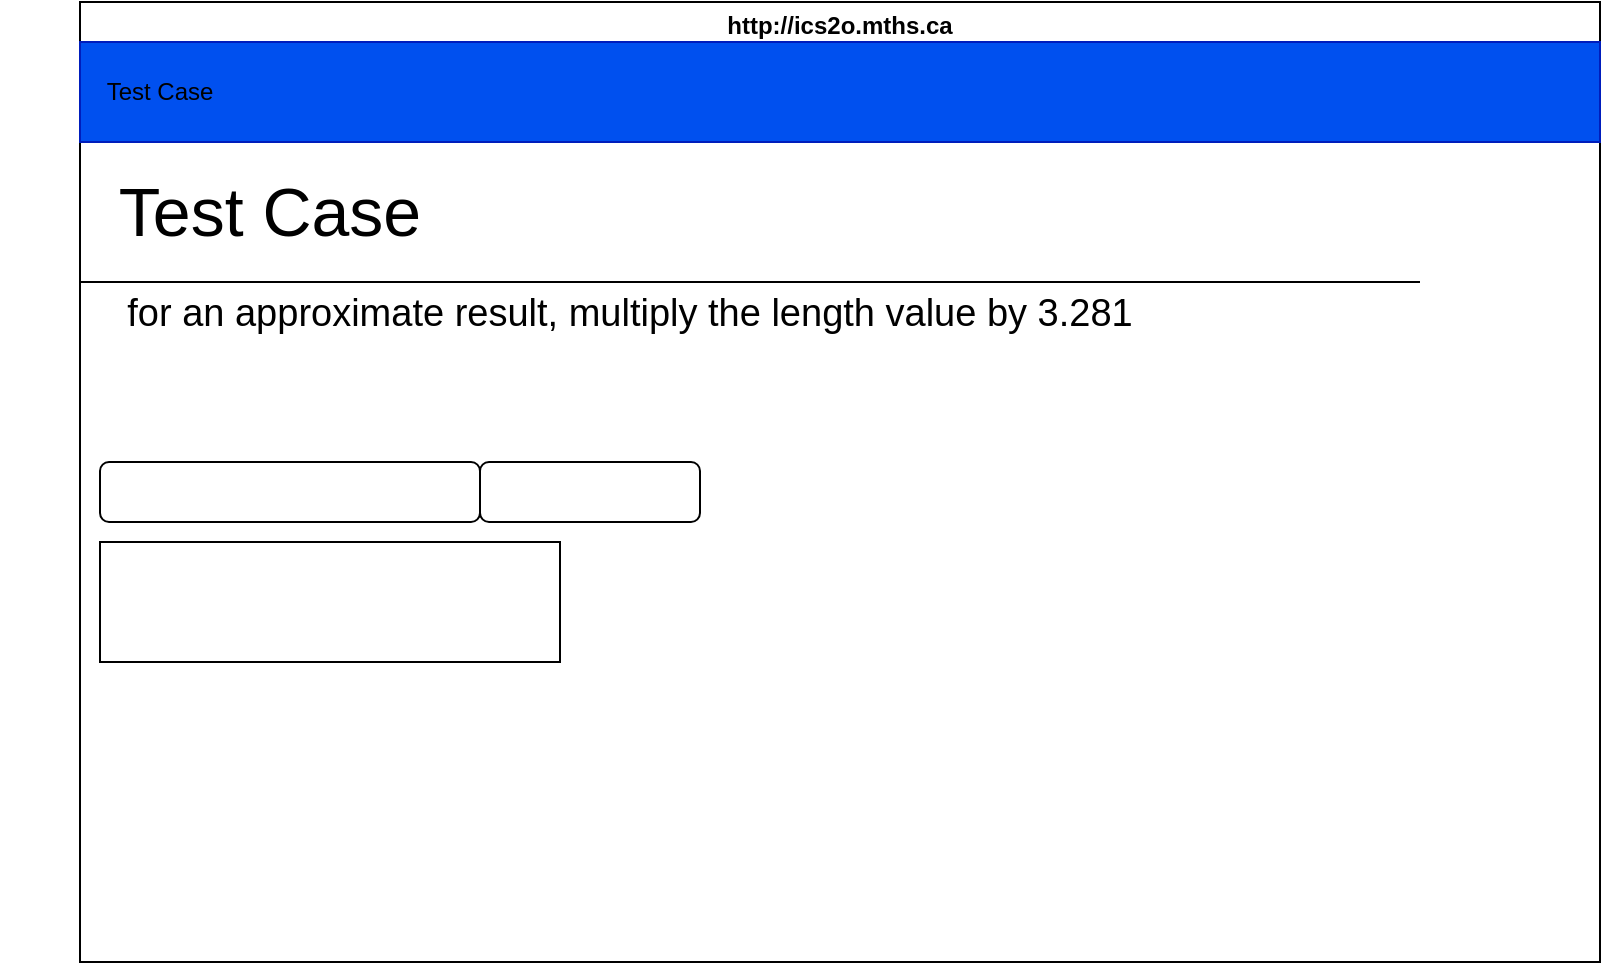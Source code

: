 <mxfile>
    <diagram id="HIP3nbAZw_EuaXWnEj3U" name="Page-1">
        <mxGraphModel dx="873" dy="645" grid="1" gridSize="10" guides="1" tooltips="1" connect="1" arrows="1" fold="1" page="1" pageScale="1" pageWidth="850" pageHeight="1100" math="0" shadow="0">
            <root>
                <mxCell id="0"/>
                <mxCell id="1" parent="0"/>
                <mxCell id="7" value="http://ics2o.mths.ca" style="swimlane;whiteSpace=wrap;html=1;" parent="1" vertex="1">
                    <mxGeometry x="40" y="40" width="760" height="480" as="geometry"/>
                </mxCell>
                <mxCell id="11" value="&lt;font style=&quot;font-size: 34px;&quot;&gt;Test Case&lt;/font&gt;" style="text;html=1;strokeColor=none;fillColor=none;align=center;verticalAlign=middle;whiteSpace=wrap;rounded=0;" vertex="1" parent="7">
                    <mxGeometry y="90" width="190" height="30" as="geometry"/>
                </mxCell>
                <mxCell id="14" value="&lt;div&gt;&lt;br&gt;&lt;/div&gt;&lt;div style=&quot;font-size: 19px;&quot;&gt;for an approximate result, multiply the length value by 3.281&lt;/div&gt;" style="text;html=1;strokeColor=none;fillColor=none;align=center;verticalAlign=middle;whiteSpace=wrap;rounded=0;fontSize=34;" vertex="1" parent="7">
                    <mxGeometry x="-40" y="120" width="630" height="30" as="geometry"/>
                </mxCell>
                <mxCell id="15" value="&lt;div style=&quot;text-align: start;&quot;&gt;&lt;span style=&quot;background-color: initial; font-size: 14px;&quot;&gt;&lt;font color=&quot;#ffffff&quot; face=&quot;Helvetica, Arial, sans-serif&quot;&gt;Meter to Foot calculator&lt;/font&gt;&lt;/span&gt;&lt;/div&gt;" style="text;html=1;strokeColor=none;fillColor=none;align=center;verticalAlign=middle;whiteSpace=wrap;rounded=0;fontSize=19;" vertex="1" parent="7">
                    <mxGeometry x="20" y="180" width="230" height="30" as="geometry"/>
                </mxCell>
                <mxCell id="17" value="&lt;font style=&quot;font-size: 13px;&quot;&gt;input length in meter&lt;/font&gt;" style="rounded=1;whiteSpace=wrap;html=1;fontSize=19;fontColor=#FFFFFF;" vertex="1" parent="7">
                    <mxGeometry x="10" y="230" width="190" height="30" as="geometry"/>
                </mxCell>
                <mxCell id="18" value="calculate" style="rounded=1;whiteSpace=wrap;html=1;fontSize=13;fontColor=#FFFFFF;" vertex="1" parent="7">
                    <mxGeometry x="200" y="230" width="110" height="30" as="geometry"/>
                </mxCell>
                <mxCell id="22" value="" style="rounded=0;whiteSpace=wrap;html=1;fontSize=13;fontColor=#FFFFFF;" vertex="1" parent="7">
                    <mxGeometry x="10" y="270" width="230" height="60" as="geometry"/>
                </mxCell>
                <mxCell id="8" value="" style="rounded=0;whiteSpace=wrap;html=1;fillColor=#0050ef;fontColor=#ffffff;strokeColor=#001DBC;" vertex="1" parent="1">
                    <mxGeometry x="40" y="60" width="760" height="50" as="geometry"/>
                </mxCell>
                <mxCell id="9" value="Test Case" style="text;html=1;strokeColor=none;fillColor=none;align=center;verticalAlign=middle;whiteSpace=wrap;rounded=0;" vertex="1" parent="1">
                    <mxGeometry x="50" y="70" width="60" height="30" as="geometry"/>
                </mxCell>
                <mxCell id="12" value="" style="endArrow=none;html=1;fontSize=34;" edge="1" parent="1">
                    <mxGeometry width="50" height="50" relative="1" as="geometry">
                        <mxPoint x="40" y="180" as="sourcePoint"/>
                        <mxPoint x="710" y="180" as="targetPoint"/>
                    </mxGeometry>
                </mxCell>
            </root>
        </mxGraphModel>
    </diagram>
</mxfile>
